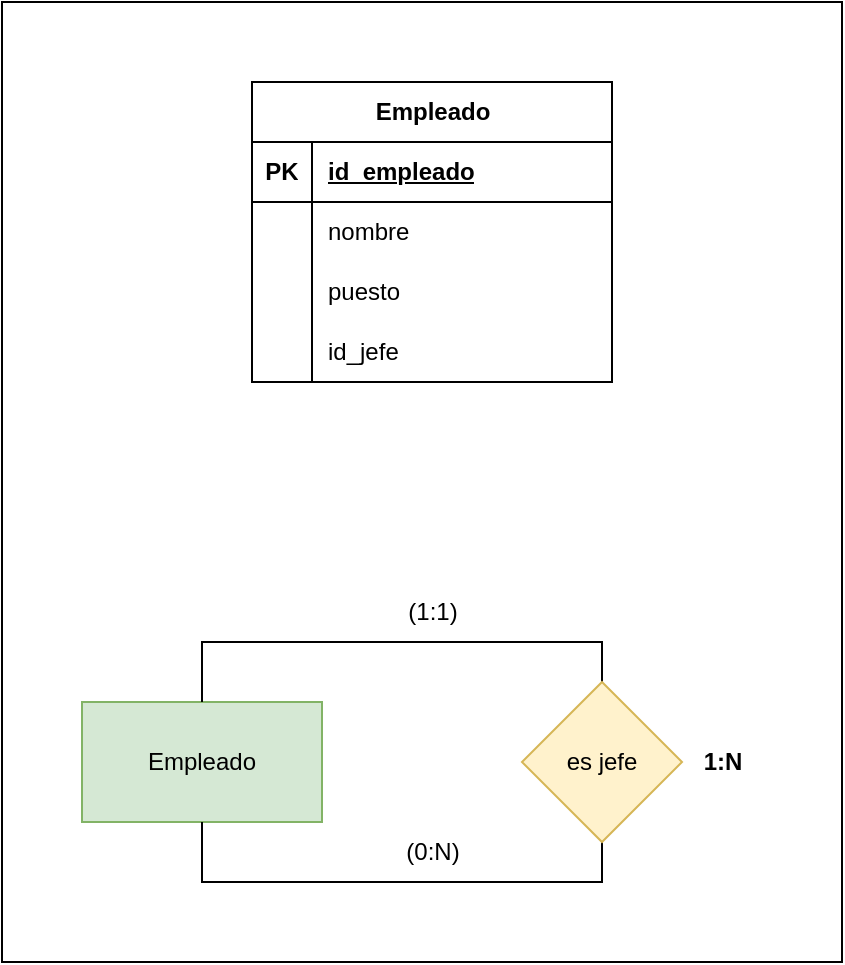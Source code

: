 <mxfile version="26.0.11">
  <diagram name="Page-1" id="0zN0rHaBTqUUeqmpupDI">
    <mxGraphModel dx="781" dy="461" grid="1" gridSize="10" guides="1" tooltips="1" connect="1" arrows="1" fold="1" page="1" pageScale="1" pageWidth="850" pageHeight="1100" math="0" shadow="0">
      <root>
        <mxCell id="0" />
        <mxCell id="1" parent="0" />
        <mxCell id="vluNkV4dhndxvQgsALxq-23" value="" style="group" parent="1" vertex="1" connectable="0">
          <mxGeometry width="420" height="480" as="geometry" />
        </mxCell>
        <mxCell id="vluNkV4dhndxvQgsALxq-22" value="" style="rounded=0;whiteSpace=wrap;html=1;" parent="vluNkV4dhndxvQgsALxq-23" vertex="1">
          <mxGeometry width="420" height="480" as="geometry" />
        </mxCell>
        <mxCell id="vluNkV4dhndxvQgsALxq-21" value="" style="group" parent="vluNkV4dhndxvQgsALxq-23" vertex="1" connectable="0">
          <mxGeometry x="40" y="40" width="340" height="400" as="geometry" />
        </mxCell>
        <mxCell id="vluNkV4dhndxvQgsALxq-1" value="Empleado" style="rounded=0;whiteSpace=wrap;html=1;fillColor=#d5e8d4;strokeColor=#82b366;" parent="vluNkV4dhndxvQgsALxq-21" vertex="1">
          <mxGeometry y="310" width="120" height="60" as="geometry" />
        </mxCell>
        <mxCell id="vluNkV4dhndxvQgsALxq-3" style="edgeStyle=orthogonalEdgeStyle;rounded=0;orthogonalLoop=1;jettySize=auto;html=1;exitX=0.5;exitY=0;exitDx=0;exitDy=0;entryX=0.5;entryY=0;entryDx=0;entryDy=0;endArrow=none;startFill=0;" parent="vluNkV4dhndxvQgsALxq-21" source="vluNkV4dhndxvQgsALxq-2" target="vluNkV4dhndxvQgsALxq-1" edge="1">
          <mxGeometry relative="1" as="geometry" />
        </mxCell>
        <mxCell id="vluNkV4dhndxvQgsALxq-4" style="edgeStyle=orthogonalEdgeStyle;rounded=0;orthogonalLoop=1;jettySize=auto;html=1;exitX=0.5;exitY=1;exitDx=0;exitDy=0;entryX=0.5;entryY=1;entryDx=0;entryDy=0;endArrow=none;startFill=0;" parent="vluNkV4dhndxvQgsALxq-21" source="vluNkV4dhndxvQgsALxq-2" target="vluNkV4dhndxvQgsALxq-1" edge="1">
          <mxGeometry relative="1" as="geometry" />
        </mxCell>
        <mxCell id="vluNkV4dhndxvQgsALxq-2" value="es jefe" style="rhombus;whiteSpace=wrap;html=1;fillColor=#fff2cc;strokeColor=#d6b656;" parent="vluNkV4dhndxvQgsALxq-21" vertex="1">
          <mxGeometry x="220" y="300" width="80" height="80" as="geometry" />
        </mxCell>
        <mxCell id="vluNkV4dhndxvQgsALxq-5" value="(0:N)" style="text;html=1;align=center;verticalAlign=middle;resizable=0;points=[];autosize=1;strokeColor=none;fillColor=none;" parent="vluNkV4dhndxvQgsALxq-21" vertex="1">
          <mxGeometry x="150" y="370" width="50" height="30" as="geometry" />
        </mxCell>
        <mxCell id="vluNkV4dhndxvQgsALxq-6" value="(1:1)" style="text;html=1;align=center;verticalAlign=middle;resizable=0;points=[];autosize=1;strokeColor=none;fillColor=none;" parent="vluNkV4dhndxvQgsALxq-21" vertex="1">
          <mxGeometry x="150" y="250" width="50" height="30" as="geometry" />
        </mxCell>
        <mxCell id="vluNkV4dhndxvQgsALxq-7" value="1:N" style="text;html=1;align=center;verticalAlign=middle;resizable=0;points=[];autosize=1;strokeColor=none;fillColor=none;fontStyle=1" parent="vluNkV4dhndxvQgsALxq-21" vertex="1">
          <mxGeometry x="300" y="325" width="40" height="30" as="geometry" />
        </mxCell>
        <mxCell id="vluNkV4dhndxvQgsALxq-8" value="Empleado" style="shape=table;startSize=30;container=1;collapsible=1;childLayout=tableLayout;fixedRows=1;rowLines=0;fontStyle=1;align=center;resizeLast=1;html=1;" parent="vluNkV4dhndxvQgsALxq-21" vertex="1">
          <mxGeometry x="85" width="180" height="150" as="geometry" />
        </mxCell>
        <mxCell id="vluNkV4dhndxvQgsALxq-9" value="" style="shape=tableRow;horizontal=0;startSize=0;swimlaneHead=0;swimlaneBody=0;fillColor=none;collapsible=0;dropTarget=0;points=[[0,0.5],[1,0.5]];portConstraint=eastwest;top=0;left=0;right=0;bottom=1;" parent="vluNkV4dhndxvQgsALxq-8" vertex="1">
          <mxGeometry y="30" width="180" height="30" as="geometry" />
        </mxCell>
        <mxCell id="vluNkV4dhndxvQgsALxq-10" value="PK" style="shape=partialRectangle;connectable=0;fillColor=none;top=0;left=0;bottom=0;right=0;fontStyle=1;overflow=hidden;whiteSpace=wrap;html=1;" parent="vluNkV4dhndxvQgsALxq-9" vertex="1">
          <mxGeometry width="30" height="30" as="geometry">
            <mxRectangle width="30" height="30" as="alternateBounds" />
          </mxGeometry>
        </mxCell>
        <mxCell id="vluNkV4dhndxvQgsALxq-11" value="id_empleado" style="shape=partialRectangle;connectable=0;fillColor=none;top=0;left=0;bottom=0;right=0;align=left;spacingLeft=6;fontStyle=5;overflow=hidden;whiteSpace=wrap;html=1;" parent="vluNkV4dhndxvQgsALxq-9" vertex="1">
          <mxGeometry x="30" width="150" height="30" as="geometry">
            <mxRectangle width="150" height="30" as="alternateBounds" />
          </mxGeometry>
        </mxCell>
        <mxCell id="vluNkV4dhndxvQgsALxq-12" value="" style="shape=tableRow;horizontal=0;startSize=0;swimlaneHead=0;swimlaneBody=0;fillColor=none;collapsible=0;dropTarget=0;points=[[0,0.5],[1,0.5]];portConstraint=eastwest;top=0;left=0;right=0;bottom=0;" parent="vluNkV4dhndxvQgsALxq-8" vertex="1">
          <mxGeometry y="60" width="180" height="30" as="geometry" />
        </mxCell>
        <mxCell id="vluNkV4dhndxvQgsALxq-13" value="" style="shape=partialRectangle;connectable=0;fillColor=none;top=0;left=0;bottom=0;right=0;editable=1;overflow=hidden;whiteSpace=wrap;html=1;" parent="vluNkV4dhndxvQgsALxq-12" vertex="1">
          <mxGeometry width="30" height="30" as="geometry">
            <mxRectangle width="30" height="30" as="alternateBounds" />
          </mxGeometry>
        </mxCell>
        <mxCell id="vluNkV4dhndxvQgsALxq-14" value="nombre" style="shape=partialRectangle;connectable=0;fillColor=none;top=0;left=0;bottom=0;right=0;align=left;spacingLeft=6;overflow=hidden;whiteSpace=wrap;html=1;" parent="vluNkV4dhndxvQgsALxq-12" vertex="1">
          <mxGeometry x="30" width="150" height="30" as="geometry">
            <mxRectangle width="150" height="30" as="alternateBounds" />
          </mxGeometry>
        </mxCell>
        <mxCell id="vluNkV4dhndxvQgsALxq-15" value="" style="shape=tableRow;horizontal=0;startSize=0;swimlaneHead=0;swimlaneBody=0;fillColor=none;collapsible=0;dropTarget=0;points=[[0,0.5],[1,0.5]];portConstraint=eastwest;top=0;left=0;right=0;bottom=0;" parent="vluNkV4dhndxvQgsALxq-8" vertex="1">
          <mxGeometry y="90" width="180" height="30" as="geometry" />
        </mxCell>
        <mxCell id="vluNkV4dhndxvQgsALxq-16" value="" style="shape=partialRectangle;connectable=0;fillColor=none;top=0;left=0;bottom=0;right=0;editable=1;overflow=hidden;whiteSpace=wrap;html=1;" parent="vluNkV4dhndxvQgsALxq-15" vertex="1">
          <mxGeometry width="30" height="30" as="geometry">
            <mxRectangle width="30" height="30" as="alternateBounds" />
          </mxGeometry>
        </mxCell>
        <mxCell id="vluNkV4dhndxvQgsALxq-17" value="puesto" style="shape=partialRectangle;connectable=0;fillColor=none;top=0;left=0;bottom=0;right=0;align=left;spacingLeft=6;overflow=hidden;whiteSpace=wrap;html=1;" parent="vluNkV4dhndxvQgsALxq-15" vertex="1">
          <mxGeometry x="30" width="150" height="30" as="geometry">
            <mxRectangle width="150" height="30" as="alternateBounds" />
          </mxGeometry>
        </mxCell>
        <mxCell id="vluNkV4dhndxvQgsALxq-18" value="" style="shape=tableRow;horizontal=0;startSize=0;swimlaneHead=0;swimlaneBody=0;fillColor=none;collapsible=0;dropTarget=0;points=[[0,0.5],[1,0.5]];portConstraint=eastwest;top=0;left=0;right=0;bottom=0;" parent="vluNkV4dhndxvQgsALxq-8" vertex="1">
          <mxGeometry y="120" width="180" height="30" as="geometry" />
        </mxCell>
        <mxCell id="vluNkV4dhndxvQgsALxq-19" value="" style="shape=partialRectangle;connectable=0;fillColor=none;top=0;left=0;bottom=0;right=0;editable=1;overflow=hidden;whiteSpace=wrap;html=1;" parent="vluNkV4dhndxvQgsALxq-18" vertex="1">
          <mxGeometry width="30" height="30" as="geometry">
            <mxRectangle width="30" height="30" as="alternateBounds" />
          </mxGeometry>
        </mxCell>
        <mxCell id="vluNkV4dhndxvQgsALxq-20" value="id_jefe" style="shape=partialRectangle;connectable=0;fillColor=none;top=0;left=0;bottom=0;right=0;align=left;spacingLeft=6;overflow=hidden;whiteSpace=wrap;html=1;" parent="vluNkV4dhndxvQgsALxq-18" vertex="1">
          <mxGeometry x="30" width="150" height="30" as="geometry">
            <mxRectangle width="150" height="30" as="alternateBounds" />
          </mxGeometry>
        </mxCell>
      </root>
    </mxGraphModel>
  </diagram>
</mxfile>

